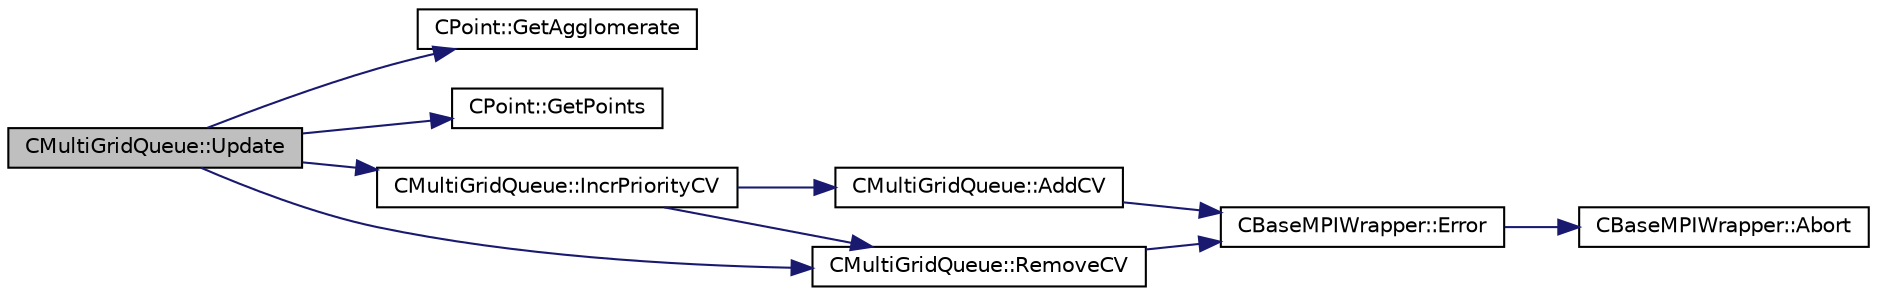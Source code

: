 digraph "CMultiGridQueue::Update"
{
 // LATEX_PDF_SIZE
  edge [fontname="Helvetica",fontsize="10",labelfontname="Helvetica",labelfontsize="10"];
  node [fontname="Helvetica",fontsize="10",shape=record];
  rankdir="LR";
  Node1 [label="CMultiGridQueue::Update",height=0.2,width=0.4,color="black", fillcolor="grey75", style="filled", fontcolor="black",tooltip="Update the queue with the new control volume (remove the CV and increase the priority of the neighbor..."];
  Node1 -> Node2 [color="midnightblue",fontsize="10",style="solid",fontname="Helvetica"];
  Node2 [label="CPoint::GetAgglomerate",height=0.2,width=0.4,color="black", fillcolor="white", style="filled",URL="$classCPoint.html#a90031228aee4b67e61ba42101a82795e",tooltip="Get information about if a control volume has been agglomerated."];
  Node1 -> Node3 [color="midnightblue",fontsize="10",style="solid",fontname="Helvetica"];
  Node3 [label="CPoint::GetPoints",height=0.2,width=0.4,color="black", fillcolor="white", style="filled",URL="$classCPoint.html#a9bc468188cd5bf36508e0aaf2ecb762f",tooltip="Get the entire point adjacency information in compressed format (CSR)."];
  Node1 -> Node4 [color="midnightblue",fontsize="10",style="solid",fontname="Helvetica"];
  Node4 [label="CMultiGridQueue::IncrPriorityCV",height=0.2,width=0.4,color="black", fillcolor="white", style="filled",URL="$classCMultiGridQueue.html#a571619067c3ecbca38b788b59c2c89e2",tooltip="Increase the priority of the CV."];
  Node4 -> Node5 [color="midnightblue",fontsize="10",style="solid",fontname="Helvetica"];
  Node5 [label="CMultiGridQueue::AddCV",height=0.2,width=0.4,color="black", fillcolor="white", style="filled",URL="$classCMultiGridQueue.html#aaa93b8640f9087eca623da1ab3477794",tooltip="Add a new CV to the list."];
  Node5 -> Node6 [color="midnightblue",fontsize="10",style="solid",fontname="Helvetica"];
  Node6 [label="CBaseMPIWrapper::Error",height=0.2,width=0.4,color="black", fillcolor="white", style="filled",URL="$classCBaseMPIWrapper.html#a04457c47629bda56704e6a8804833eeb",tooltip=" "];
  Node6 -> Node7 [color="midnightblue",fontsize="10",style="solid",fontname="Helvetica"];
  Node7 [label="CBaseMPIWrapper::Abort",height=0.2,width=0.4,color="black", fillcolor="white", style="filled",URL="$classCBaseMPIWrapper.html#af7297d861dca86b45cf561b6ab642e8f",tooltip=" "];
  Node4 -> Node8 [color="midnightblue",fontsize="10",style="solid",fontname="Helvetica"];
  Node8 [label="CMultiGridQueue::RemoveCV",height=0.2,width=0.4,color="black", fillcolor="white", style="filled",URL="$classCMultiGridQueue.html#af8505e2619a83790a5f04f258e2569fb",tooltip="Remove a CV from the list."];
  Node8 -> Node6 [color="midnightblue",fontsize="10",style="solid",fontname="Helvetica"];
  Node1 -> Node8 [color="midnightblue",fontsize="10",style="solid",fontname="Helvetica"];
}
